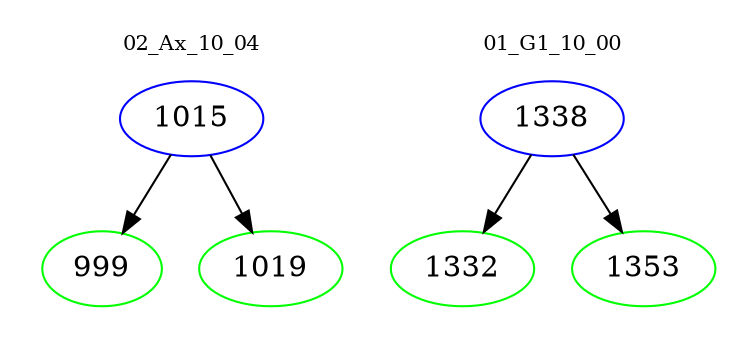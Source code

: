 digraph{
subgraph cluster_0 {
color = white
label = "02_Ax_10_04";
fontsize=10;
T0_1015 [label="1015", color="blue"]
T0_1015 -> T0_999 [color="black"]
T0_999 [label="999", color="green"]
T0_1015 -> T0_1019 [color="black"]
T0_1019 [label="1019", color="green"]
}
subgraph cluster_1 {
color = white
label = "01_G1_10_00";
fontsize=10;
T1_1338 [label="1338", color="blue"]
T1_1338 -> T1_1332 [color="black"]
T1_1332 [label="1332", color="green"]
T1_1338 -> T1_1353 [color="black"]
T1_1353 [label="1353", color="green"]
}
}
